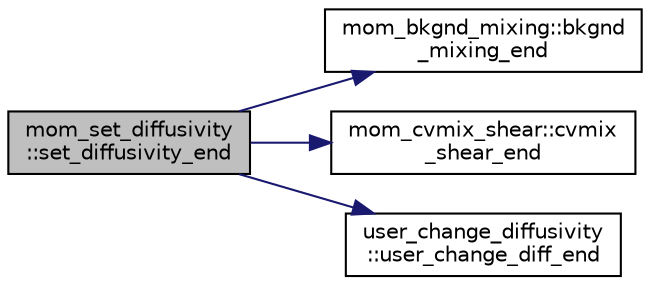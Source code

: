 digraph "mom_set_diffusivity::set_diffusivity_end"
{
 // INTERACTIVE_SVG=YES
 // LATEX_PDF_SIZE
  edge [fontname="Helvetica",fontsize="10",labelfontname="Helvetica",labelfontsize="10"];
  node [fontname="Helvetica",fontsize="10",shape=record];
  rankdir="LR";
  Node1 [label="mom_set_diffusivity\l::set_diffusivity_end",height=0.2,width=0.4,color="black", fillcolor="grey75", style="filled", fontcolor="black",tooltip="Clear pointers and dealocate memory."];
  Node1 -> Node2 [color="midnightblue",fontsize="10",style="solid",fontname="Helvetica"];
  Node2 [label="mom_bkgnd_mixing::bkgnd\l_mixing_end",height=0.2,width=0.4,color="black", fillcolor="white", style="filled",URL="$namespacemom__bkgnd__mixing.html#a1d7ebcf89d3ec5dfff1bb7977a7eb08c",tooltip="Clear pointers and dealocate memory."];
  Node1 -> Node3 [color="midnightblue",fontsize="10",style="solid",fontname="Helvetica"];
  Node3 [label="mom_cvmix_shear::cvmix\l_shear_end",height=0.2,width=0.4,color="black", fillcolor="white", style="filled",URL="$namespacemom__cvmix__shear.html#a0c9f49bd2f832f20f4675b63b85e0e8e",tooltip="Clear pointers and dealocate memory."];
  Node1 -> Node4 [color="midnightblue",fontsize="10",style="solid",fontname="Helvetica"];
  Node4 [label="user_change_diffusivity\l::user_change_diff_end",height=0.2,width=0.4,color="black", fillcolor="white", style="filled",URL="$namespaceuser__change__diffusivity.html#ad92d8d57a14b020dcff685bc1da32507",tooltip="Clean up the module control structure."];
}
